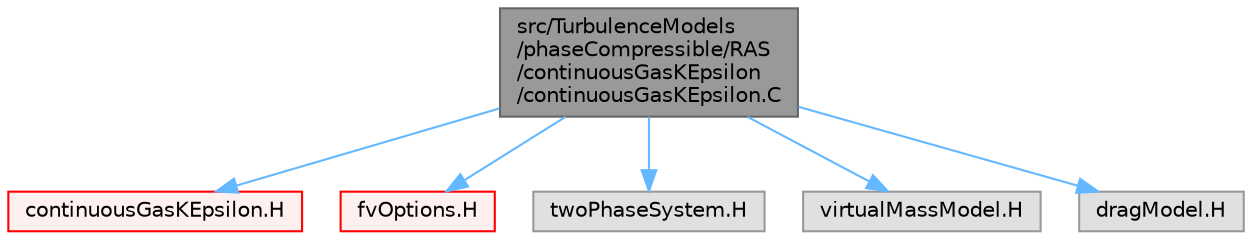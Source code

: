 digraph "src/TurbulenceModels/phaseCompressible/RAS/continuousGasKEpsilon/continuousGasKEpsilon.C"
{
 // LATEX_PDF_SIZE
  bgcolor="transparent";
  edge [fontname=Helvetica,fontsize=10,labelfontname=Helvetica,labelfontsize=10];
  node [fontname=Helvetica,fontsize=10,shape=box,height=0.2,width=0.4];
  Node1 [id="Node000001",label="src/TurbulenceModels\l/phaseCompressible/RAS\l/continuousGasKEpsilon\l/continuousGasKEpsilon.C",height=0.2,width=0.4,color="gray40", fillcolor="grey60", style="filled", fontcolor="black",tooltip=" "];
  Node1 -> Node2 [id="edge1_Node000001_Node000002",color="steelblue1",style="solid",tooltip=" "];
  Node2 [id="Node000002",label="continuousGasKEpsilon.H",height=0.2,width=0.4,color="red", fillcolor="#FFF0F0", style="filled",URL="$continuousGasKEpsilon_8H.html",tooltip=" "];
  Node1 -> Node4 [id="edge2_Node000001_Node000004",color="steelblue1",style="solid",tooltip=" "];
  Node4 [id="Node000004",label="fvOptions.H",height=0.2,width=0.4,color="red", fillcolor="#FFF0F0", style="filled",URL="$fvOptions_8H.html",tooltip=" "];
  Node1 -> Node317 [id="edge3_Node000001_Node000317",color="steelblue1",style="solid",tooltip=" "];
  Node317 [id="Node000317",label="twoPhaseSystem.H",height=0.2,width=0.4,color="grey60", fillcolor="#E0E0E0", style="filled",tooltip=" "];
  Node1 -> Node318 [id="edge4_Node000001_Node000318",color="steelblue1",style="solid",tooltip=" "];
  Node318 [id="Node000318",label="virtualMassModel.H",height=0.2,width=0.4,color="grey60", fillcolor="#E0E0E0", style="filled",tooltip=" "];
  Node1 -> Node319 [id="edge5_Node000001_Node000319",color="steelblue1",style="solid",tooltip=" "];
  Node319 [id="Node000319",label="dragModel.H",height=0.2,width=0.4,color="grey60", fillcolor="#E0E0E0", style="filled",tooltip=" "];
}
